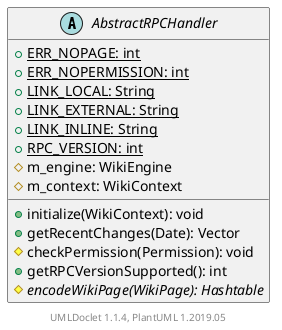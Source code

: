 @startuml

    abstract class AbstractRPCHandler [[AbstractRPCHandler.html]] {
        {static} +ERR_NOPAGE: int
        {static} +ERR_NOPERMISSION: int
        {static} +LINK_LOCAL: String
        {static} +LINK_EXTERNAL: String
        {static} +LINK_INLINE: String
        {static} +RPC_VERSION: int
        #m_engine: WikiEngine
        #m_context: WikiContext
        +initialize(WikiContext): void
        +getRecentChanges(Date): Vector
        #checkPermission(Permission): void
        +getRPCVersionSupported(): int
        {abstract} #encodeWikiPage(WikiPage): Hashtable
    }


    center footer UMLDoclet 1.1.4, PlantUML 1.2019.05
@enduml
